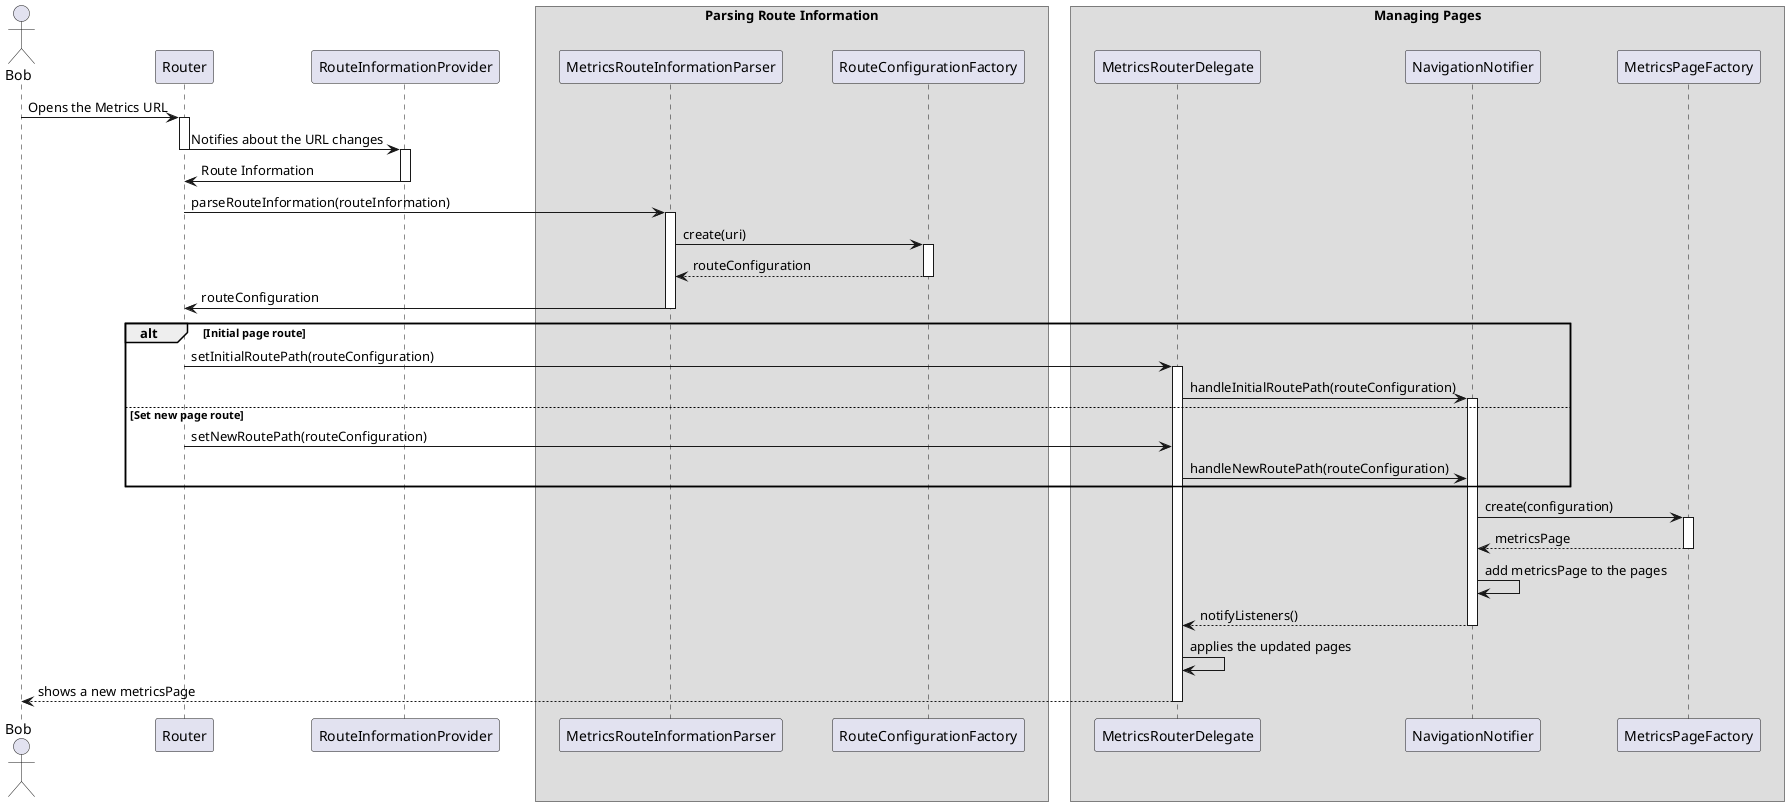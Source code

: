 @startuml external_navigation_sequence_diagram.puml
skinparam ParticipantPadding 20
skinparam BoxPadding 10

actor Bob

participant Router
participant RouteInformationProvider

box Parsing Route Information
participant MetricsRouteInformationParser
participant RouteConfigurationFactory
endbox

box Managing Pages
participant MetricsRouterDelegate
participant NavigationNotifier
participant MetricsPageFactory
endbox

Bob -> Router : Opens the Metrics URL
activate Router

Router -> RouteInformationProvider : Notifies about the URL changes
deactivate Router
activate RouteInformationProvider

RouteInformationProvider -> Router : Route Information
deactivate RouteInformationProvider

Router -> MetricsRouteInformationParser : parseRouteInformation(routeInformation)
activate MetricsRouteInformationParser

MetricsRouteInformationParser -> RouteConfigurationFactory : create(uri)
activate RouteConfigurationFactory

return routeConfiguration

MetricsRouteInformationParser -> Router : routeConfiguration
deactivate MetricsRouteInformationParser

alt Initial page route
    Router -> MetricsRouterDelegate : setInitialRoutePath(routeConfiguration)
    activate MetricsRouterDelegate

    MetricsRouterDelegate -> NavigationNotifier : handleInitialRoutePath(routeConfiguration)
    activate NavigationNotifier
else Set new page route
    Router -> MetricsRouterDelegate : setNewRoutePath(routeConfiguration)

    MetricsRouterDelegate -> NavigationNotifier : handleNewRoutePath(routeConfiguration)
end


NavigationNotifier -> MetricsPageFactory : create(configuration)
activate MetricsPageFactory

return metricsPage

NavigationNotifier -> NavigationNotifier : add metricsPage to the pages

NavigationNotifier --> MetricsRouterDelegate: notifyListeners()
deactivate NavigationNotifier

MetricsRouterDelegate -> MetricsRouterDelegate: applies the updated pages

MetricsRouterDelegate --> Bob : shows a new metricsPage
deactivate MetricsRouterDelegate

@enduml
